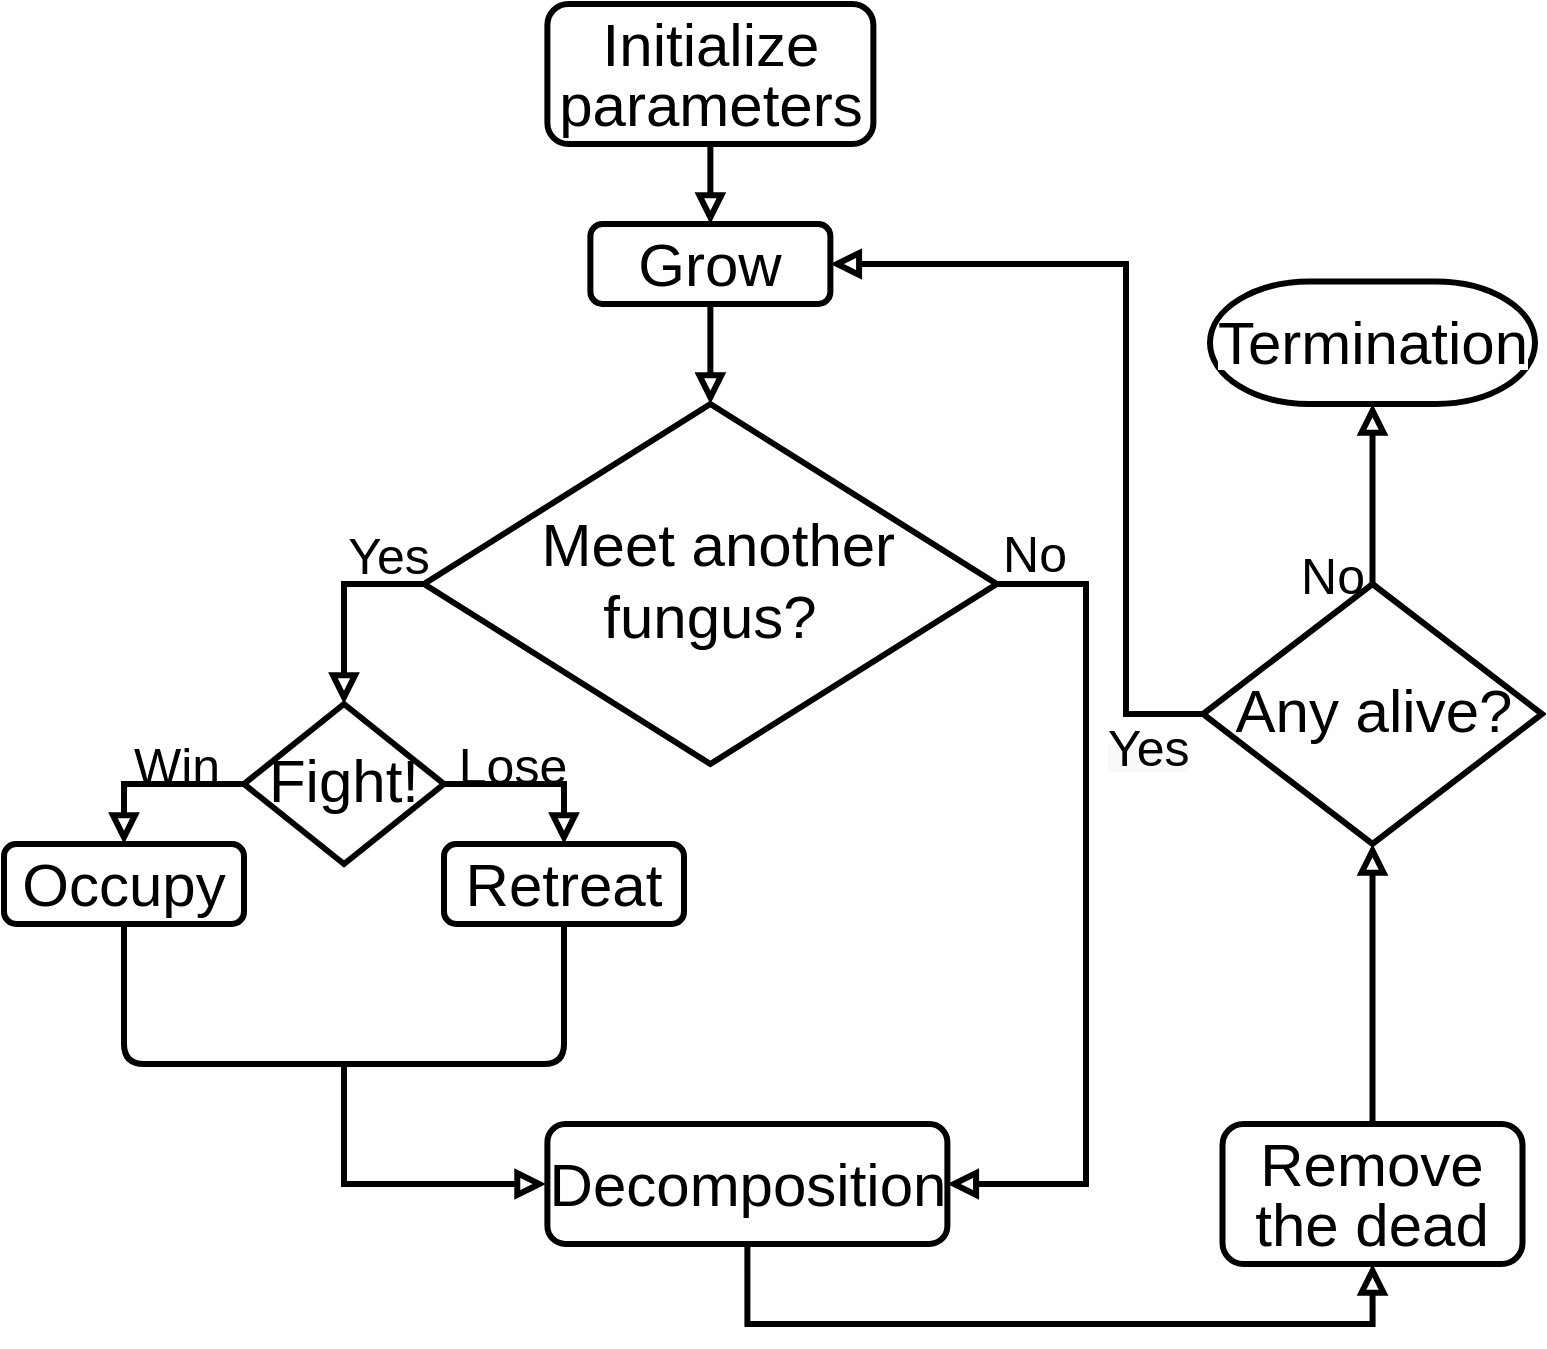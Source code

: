 <mxfile version="14.1.8" type="device"><diagram id="C5RBs43oDa-KdzZeNtuy" name="Page-1"><mxGraphModel dx="2107" dy="2039" grid="1" gridSize="10" guides="1" tooltips="1" connect="1" arrows="1" fold="1" page="1" pageScale="1" pageWidth="827" pageHeight="1169" math="0" shadow="0"><root><mxCell id="WIyWlLk6GJQsqaUBKTNV-0"/><mxCell id="WIyWlLk6GJQsqaUBKTNV-1" parent="WIyWlLk6GJQsqaUBKTNV-0"/><mxCell id="WIyWlLk6GJQsqaUBKTNV-2" value="" style="rounded=0;html=1;jettySize=auto;orthogonalLoop=1;fontSize=11;endArrow=block;endFill=0;endSize=8;strokeWidth=3;shadow=0;labelBackgroundColor=none;edgeStyle=orthogonalEdgeStyle;" parent="WIyWlLk6GJQsqaUBKTNV-1" source="WIyWlLk6GJQsqaUBKTNV-3" target="WIyWlLk6GJQsqaUBKTNV-6" edge="1"><mxGeometry relative="1" as="geometry"/></mxCell><mxCell id="WIyWlLk6GJQsqaUBKTNV-3" value="&lt;font style=&quot;font-size: 30px&quot;&gt;Grow&lt;/font&gt;" style="rounded=1;whiteSpace=wrap;html=1;fontSize=12;glass=0;strokeWidth=3;shadow=0;" parent="WIyWlLk6GJQsqaUBKTNV-1" vertex="1"><mxGeometry x="273.19" y="90" width="120" height="40" as="geometry"/></mxCell><mxCell id="WIyWlLk6GJQsqaUBKTNV-4" value="&lt;font style=&quot;font-size: 25px&quot;&gt;Yes&lt;/font&gt;" style="rounded=0;html=1;jettySize=auto;orthogonalLoop=1;fontSize=11;endArrow=block;endFill=0;endSize=8;strokeWidth=3;shadow=0;labelBackgroundColor=none;edgeStyle=orthogonalEdgeStyle;exitX=0;exitY=0.5;exitDx=0;exitDy=0;entryX=0.5;entryY=0;entryDx=0;entryDy=0;" parent="WIyWlLk6GJQsqaUBKTNV-1" edge="1" source="WIyWlLk6GJQsqaUBKTNV-6"><mxGeometry x="-0.626" y="-15" relative="1" as="geometry"><mxPoint as="offset"/><mxPoint x="150" y="330" as="targetPoint"/><mxPoint x="177.25" y="265" as="sourcePoint"/><Array as="points"><mxPoint x="150" y="270"/></Array></mxGeometry></mxCell><mxCell id="WIyWlLk6GJQsqaUBKTNV-5" value="&lt;font style=&quot;font-size: 25px&quot;&gt;No&lt;/font&gt;" style="edgeStyle=orthogonalEdgeStyle;rounded=0;html=1;jettySize=auto;orthogonalLoop=1;fontSize=11;endArrow=block;endFill=0;endSize=8;strokeWidth=3;shadow=0;labelBackgroundColor=none;entryX=1;entryY=0.5;entryDx=0;entryDy=0;exitX=0.99;exitY=0.511;exitDx=0;exitDy=0;exitPerimeter=0;" parent="WIyWlLk6GJQsqaUBKTNV-1" source="WIyWlLk6GJQsqaUBKTNV-6" target="WIyWlLk6GJQsqaUBKTNV-7" edge="1"><mxGeometry x="-0.889" y="16" relative="1" as="geometry"><mxPoint as="offset"/><mxPoint x="490.5" y="580" as="targetPoint"/><Array as="points"><mxPoint x="474" y="270"/><mxPoint x="521" y="270"/><mxPoint x="521" y="570"/></Array><mxPoint x="479.591" y="275.52" as="sourcePoint"/></mxGeometry></mxCell><mxCell id="WIyWlLk6GJQsqaUBKTNV-6" value="&lt;p style=&quot;line-height: 100%&quot;&gt;&lt;/p&gt;&lt;div style=&quot;text-align: right ; font-size: 30px&quot;&gt;&lt;font style=&quot;font-size: 30px&quot;&gt;&amp;nbsp;Meet another&lt;/font&gt;&lt;/div&gt;&lt;font style=&quot;font-size: 30px&quot;&gt;fungus?&lt;/font&gt;&lt;p&gt;&lt;/p&gt;" style="rhombus;whiteSpace=wrap;html=1;shadow=0;fontFamily=Helvetica;fontSize=12;align=center;strokeWidth=3;spacing=6;spacingTop=-4;" parent="WIyWlLk6GJQsqaUBKTNV-1" vertex="1"><mxGeometry x="190" y="180" width="286.38" height="180" as="geometry"/></mxCell><mxCell id="npD9fzY8ajOGlVk1bmgo-30" value="" style="edgeStyle=orthogonalEdgeStyle;rounded=0;orthogonalLoop=1;jettySize=auto;html=1;endArrow=block;endFill=0;strokeColor=#FFFFFF;strokeWidth=1;" parent="WIyWlLk6GJQsqaUBKTNV-1" source="npD9fzY8ajOGlVk1bmgo-31" target="npD9fzY8ajOGlVk1bmgo-19" edge="1"><mxGeometry relative="1" as="geometry"/></mxCell><mxCell id="WIyWlLk6GJQsqaUBKTNV-7" value="&lt;font style=&quot;font-size: 30px&quot;&gt;Decomposition&lt;/font&gt;" style="rounded=1;whiteSpace=wrap;html=1;fontSize=12;glass=0;strokeWidth=3;shadow=0;" parent="WIyWlLk6GJQsqaUBKTNV-1" vertex="1"><mxGeometry x="251.69" y="540" width="200" height="60" as="geometry"/></mxCell><mxCell id="npD9fzY8ajOGlVk1bmgo-0" value="" style="rounded=0;html=1;jettySize=auto;orthogonalLoop=1;fontSize=11;endArrow=block;endFill=0;endSize=8;strokeWidth=3;shadow=0;labelBackgroundColor=none;edgeStyle=orthogonalEdgeStyle;entryX=0.5;entryY=0;entryDx=0;entryDy=0;" parent="WIyWlLk6GJQsqaUBKTNV-1" source="npD9fzY8ajOGlVk1bmgo-1" target="WIyWlLk6GJQsqaUBKTNV-3" edge="1"><mxGeometry relative="1" as="geometry"><mxPoint x="333.69" y="100" as="targetPoint"/></mxGeometry></mxCell><mxCell id="npD9fzY8ajOGlVk1bmgo-1" value="&lt;font style=&quot;line-height: 100% ; font-size: 30px&quot;&gt;Initialize parameters&lt;/font&gt;" style="rounded=1;whiteSpace=wrap;html=1;fontSize=12;glass=0;strokeWidth=3;shadow=0;" parent="WIyWlLk6GJQsqaUBKTNV-1" vertex="1"><mxGeometry x="251.69" y="-20" width="163" height="70" as="geometry"/></mxCell><mxCell id="npD9fzY8ajOGlVk1bmgo-3" value="&lt;font style=&quot;font-size: 25px&quot;&gt;Win&lt;/font&gt;" style="rounded=0;html=1;jettySize=auto;orthogonalLoop=1;fontSize=11;endArrow=block;endFill=0;endSize=8;strokeWidth=3;shadow=0;labelBackgroundColor=none;edgeStyle=orthogonalEdgeStyle;exitX=0;exitY=0.5;exitDx=0;exitDy=0;entryX=0.5;entryY=0;entryDx=0;entryDy=0;" parent="WIyWlLk6GJQsqaUBKTNV-1" source="npD9fzY8ajOGlVk1bmgo-5" target="npD9fzY8ajOGlVk1bmgo-7" edge="1"><mxGeometry x="-0.25" y="-10" relative="1" as="geometry"><mxPoint as="offset"/><mxPoint x="50" y="400" as="targetPoint"/></mxGeometry></mxCell><mxCell id="npD9fzY8ajOGlVk1bmgo-4" value="&lt;font style=&quot;font-size: 25px&quot;&gt;Lose&lt;/font&gt;" style="edgeStyle=orthogonalEdgeStyle;rounded=0;html=1;jettySize=auto;orthogonalLoop=1;fontSize=11;endArrow=block;endFill=0;endSize=8;strokeWidth=3;shadow=0;labelBackgroundColor=none;entryX=0.5;entryY=0;entryDx=0;entryDy=0;exitX=1;exitY=0.5;exitDx=0;exitDy=0;" parent="WIyWlLk6GJQsqaUBKTNV-1" source="npD9fzY8ajOGlVk1bmgo-5" target="npD9fzY8ajOGlVk1bmgo-6" edge="1"><mxGeometry x="-0.25" y="10" relative="1" as="geometry"><mxPoint as="offset"/><mxPoint x="240" y="560" as="targetPoint"/></mxGeometry></mxCell><mxCell id="npD9fzY8ajOGlVk1bmgo-5" value="&lt;font style=&quot;line-height: 100% ; font-size: 30px&quot;&gt;Fight!&lt;/font&gt;" style="rhombus;whiteSpace=wrap;html=1;shadow=0;fontFamily=Helvetica;fontSize=12;align=center;strokeWidth=3;spacing=6;spacingTop=-4;" parent="WIyWlLk6GJQsqaUBKTNV-1" vertex="1"><mxGeometry x="100" y="330" width="100" height="80" as="geometry"/></mxCell><mxCell id="npD9fzY8ajOGlVk1bmgo-6" value="&lt;font style=&quot;font-size: 30px&quot;&gt;Retreat&lt;/font&gt;" style="rounded=1;whiteSpace=wrap;html=1;fontSize=12;glass=0;strokeWidth=3;shadow=0;" parent="WIyWlLk6GJQsqaUBKTNV-1" vertex="1"><mxGeometry x="200" y="400" width="120" height="40" as="geometry"/></mxCell><mxCell id="npD9fzY8ajOGlVk1bmgo-7" value="&lt;font style=&quot;font-size: 30px&quot;&gt;Occupy&lt;/font&gt;" style="rounded=1;whiteSpace=wrap;html=1;fontSize=12;glass=0;strokeWidth=3;shadow=0;" parent="WIyWlLk6GJQsqaUBKTNV-1" vertex="1"><mxGeometry x="-20" y="400" width="120" height="40" as="geometry"/></mxCell><mxCell id="npD9fzY8ajOGlVk1bmgo-13" value="" style="endArrow=none;html=1;exitX=0.5;exitY=1;exitDx=0;exitDy=0;entryX=0.5;entryY=1;entryDx=0;entryDy=0;strokeWidth=3;" parent="WIyWlLk6GJQsqaUBKTNV-1" source="npD9fzY8ajOGlVk1bmgo-7" target="npD9fzY8ajOGlVk1bmgo-6" edge="1"><mxGeometry width="50" height="50" relative="1" as="geometry"><mxPoint x="50" y="440" as="sourcePoint"/><mxPoint x="290" y="710" as="targetPoint"/><Array as="points"><mxPoint x="40" y="510"/><mxPoint x="170" y="510"/><mxPoint x="260" y="510"/></Array></mxGeometry></mxCell><mxCell id="npD9fzY8ajOGlVk1bmgo-14" value="" style="edgeStyle=orthogonalEdgeStyle;rounded=0;html=1;jettySize=auto;orthogonalLoop=1;fontSize=11;endArrow=block;endFill=0;endSize=8;strokeWidth=3;shadow=0;labelBackgroundColor=none;" parent="WIyWlLk6GJQsqaUBKTNV-1" edge="1"><mxGeometry y="10" relative="1" as="geometry"><mxPoint as="offset"/><mxPoint x="251" y="570" as="targetPoint"/><mxPoint x="170" y="510" as="sourcePoint"/><Array as="points"><mxPoint x="150" y="510"/><mxPoint x="150" y="570"/><mxPoint x="251" y="570"/></Array></mxGeometry></mxCell><mxCell id="npD9fzY8ajOGlVk1bmgo-18" value="" style="rounded=0;html=1;jettySize=auto;orthogonalLoop=1;fontSize=11;endArrow=block;endFill=0;endSize=8;strokeWidth=3;shadow=0;labelBackgroundColor=none;edgeStyle=orthogonalEdgeStyle;exitX=0;exitY=0.5;exitDx=0;exitDy=0;entryX=1;entryY=0.5;entryDx=0;entryDy=0;" parent="WIyWlLk6GJQsqaUBKTNV-1" source="npD9fzY8ajOGlVk1bmgo-19" target="WIyWlLk6GJQsqaUBKTNV-3" edge="1"><mxGeometry y="20" relative="1" as="geometry"><mxPoint as="offset"/><mxPoint x="440" y="150" as="targetPoint"/><Array as="points"><mxPoint x="541" y="335"/><mxPoint x="541" y="110"/></Array></mxGeometry></mxCell><mxCell id="npD9fzY8ajOGlVk1bmgo-19" value="&lt;font style=&quot;font-size: 30px&quot;&gt;Any alive?&lt;/font&gt;" style="rhombus;whiteSpace=wrap;html=1;shadow=0;fontFamily=Helvetica;fontSize=12;align=center;strokeWidth=3;spacing=6;spacingTop=-4;" parent="WIyWlLk6GJQsqaUBKTNV-1" vertex="1"><mxGeometry x="579.5" y="270" width="169.5" height="130" as="geometry"/></mxCell><mxCell id="npD9fzY8ajOGlVk1bmgo-31" value="&lt;font style=&quot;font-size: 30px ; line-height: 100%&quot;&gt;Remove &lt;br&gt;the dead&lt;/font&gt;" style="whiteSpace=wrap;html=1;rounded=1;shadow=0;strokeWidth=3;glass=0;" parent="WIyWlLk6GJQsqaUBKTNV-1" vertex="1"><mxGeometry x="589.25" y="540" width="150" height="70" as="geometry"/></mxCell><mxCell id="npD9fzY8ajOGlVk1bmgo-34" value="" style="edgeStyle=orthogonalEdgeStyle;rounded=0;html=1;jettySize=auto;orthogonalLoop=1;fontSize=11;endArrow=block;endFill=0;endSize=8;strokeWidth=3;shadow=0;labelBackgroundColor=none;entryX=0.5;entryY=1;entryDx=0;entryDy=0;exitX=0.5;exitY=1;exitDx=0;exitDy=0;" parent="WIyWlLk6GJQsqaUBKTNV-1" source="WIyWlLk6GJQsqaUBKTNV-7" target="npD9fzY8ajOGlVk1bmgo-31" edge="1"><mxGeometry y="10" relative="1" as="geometry"><mxPoint as="offset"/><mxPoint x="339.5" y="685" as="targetPoint"/><mxPoint x="309.5" y="620" as="sourcePoint"/><Array as="points"><mxPoint x="352" y="640"/><mxPoint x="664" y="640"/></Array></mxGeometry></mxCell><mxCell id="npD9fzY8ajOGlVk1bmgo-36" value="" style="edgeStyle=orthogonalEdgeStyle;rounded=0;html=1;jettySize=auto;orthogonalLoop=1;fontSize=11;endArrow=block;endFill=0;endSize=8;strokeWidth=3;shadow=0;labelBackgroundColor=none;entryX=0.5;entryY=1;entryDx=0;entryDy=0;exitX=0.5;exitY=0;exitDx=0;exitDy=0;" parent="WIyWlLk6GJQsqaUBKTNV-1" source="npD9fzY8ajOGlVk1bmgo-31" target="npD9fzY8ajOGlVk1bmgo-19" edge="1"><mxGeometry y="10" relative="1" as="geometry"><mxPoint as="offset"/><mxPoint x="630.5" y="610" as="targetPoint"/><mxPoint x="405.5" y="620" as="sourcePoint"/><Array as="points"><mxPoint x="664" y="540"/></Array></mxGeometry></mxCell><mxCell id="npD9fzY8ajOGlVk1bmgo-37" value="&lt;span style=&quot;color: rgb(0 , 0 , 0) ; font-style: normal ; font-weight: 400 ; letter-spacing: normal ; text-align: center ; text-indent: 0px ; text-transform: none ; word-spacing: 0px ; background-color: rgb(248 , 249 , 250) ; display: inline ; float: none&quot;&gt;&lt;font style=&quot;font-size: 25px&quot;&gt;Yes&lt;/font&gt;&lt;/span&gt;" style="text;whiteSpace=wrap;html=1;" parent="WIyWlLk6GJQsqaUBKTNV-1" vertex="1"><mxGeometry x="529.5" y="330" width="50" height="30" as="geometry"/></mxCell><mxCell id="npD9fzY8ajOGlVk1bmgo-38" value="&lt;font style=&quot;font-size: 25px&quot;&gt;No&lt;/font&gt;" style="edgeStyle=orthogonalEdgeStyle;rounded=0;html=1;jettySize=auto;orthogonalLoop=1;fontSize=11;endArrow=block;endFill=0;endSize=8;strokeWidth=3;shadow=0;labelBackgroundColor=none;exitX=0.5;exitY=0;exitDx=0;exitDy=0;entryX=0.5;entryY=1;entryDx=0;entryDy=0;entryPerimeter=0;" parent="WIyWlLk6GJQsqaUBKTNV-1" source="npD9fzY8ajOGlVk1bmgo-19" target="npD9fzY8ajOGlVk1bmgo-41" edge="1"><mxGeometry x="-0.892" y="20" relative="1" as="geometry"><mxPoint as="offset"/><mxPoint x="710.5" y="45" as="sourcePoint"/><mxPoint x="640.5" y="175" as="targetPoint"/><Array as="points"/></mxGeometry></mxCell><mxCell id="npD9fzY8ajOGlVk1bmgo-41" value="&lt;span style=&quot;background-color: rgb(255 , 255 , 255)&quot;&gt;&lt;span style=&quot;color: rgb(0 , 0 , 0) ; font-style: normal ; font-weight: 400 ; letter-spacing: normal ; text-align: center ; text-indent: 0px ; text-transform: none ; word-spacing: 0px ; display: inline ; float: none&quot;&gt;&lt;font style=&quot;font-size: 30px&quot;&gt;Termination&lt;/font&gt;&lt;/span&gt;&lt;br&gt;&lt;/span&gt;" style="strokeWidth=3;html=1;shape=mxgraph.flowchart.terminator;whiteSpace=wrap;" parent="WIyWlLk6GJQsqaUBKTNV-1" vertex="1"><mxGeometry x="583" y="118.75" width="162.5" height="61.25" as="geometry"/></mxCell></root></mxGraphModel></diagram></mxfile>